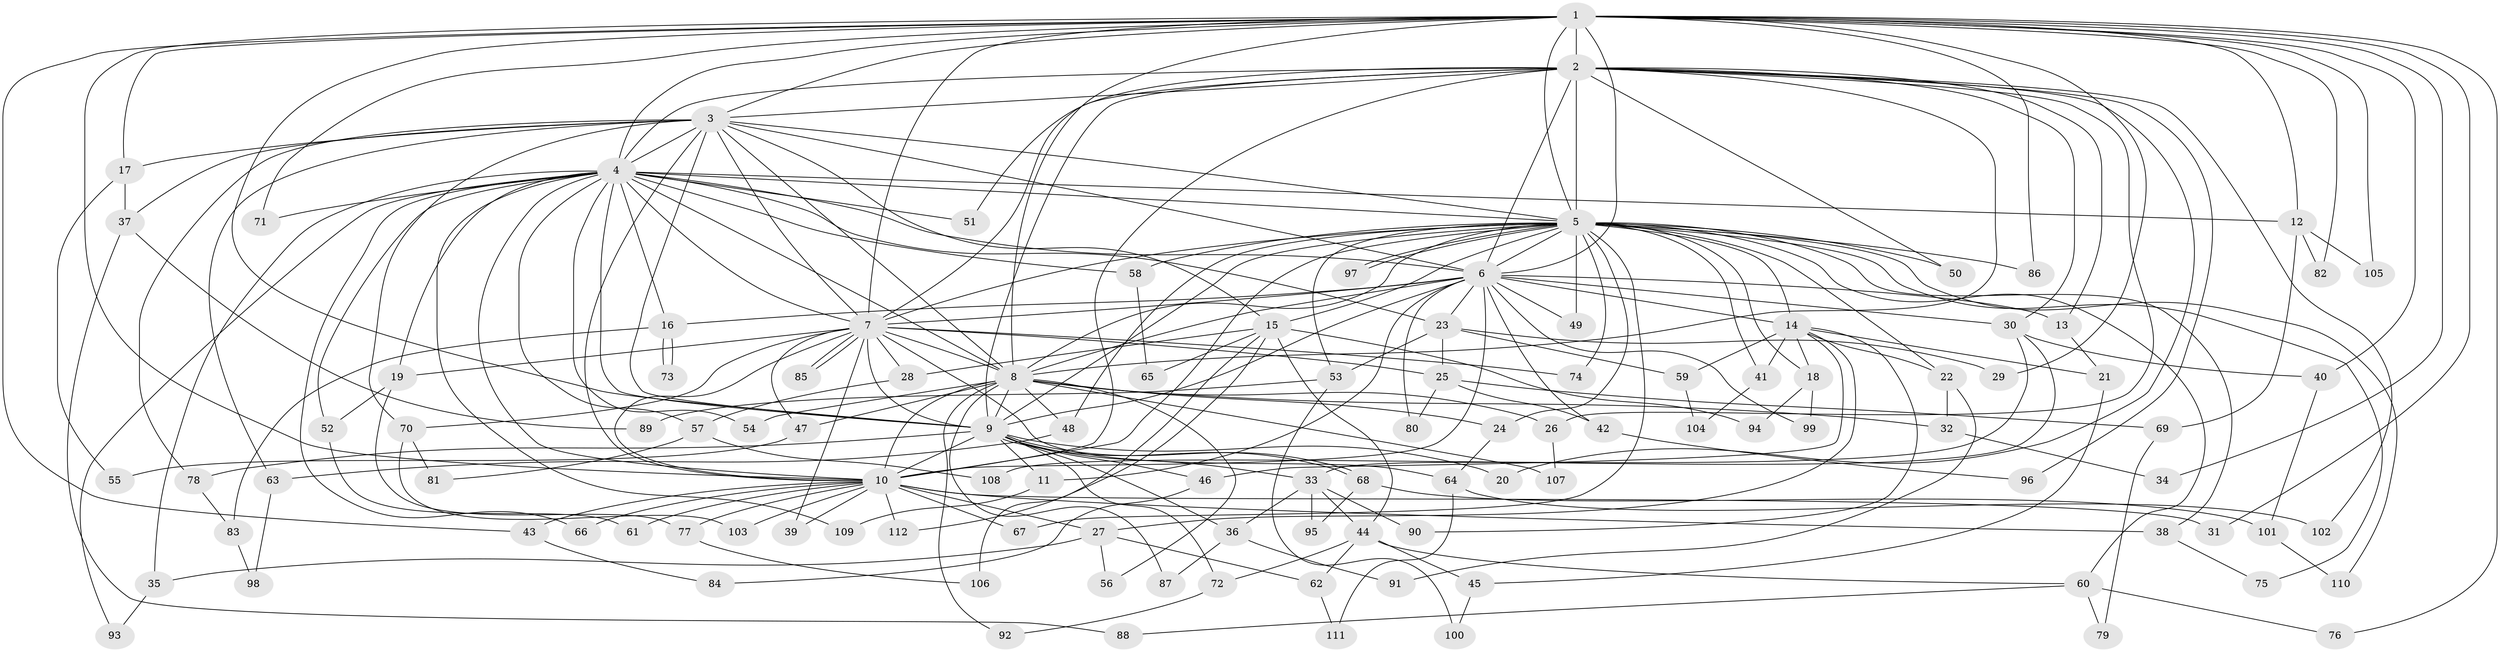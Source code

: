 // Generated by graph-tools (version 1.1) at 2025/14/03/09/25 04:14:14]
// undirected, 112 vertices, 249 edges
graph export_dot {
graph [start="1"]
  node [color=gray90,style=filled];
  1;
  2;
  3;
  4;
  5;
  6;
  7;
  8;
  9;
  10;
  11;
  12;
  13;
  14;
  15;
  16;
  17;
  18;
  19;
  20;
  21;
  22;
  23;
  24;
  25;
  26;
  27;
  28;
  29;
  30;
  31;
  32;
  33;
  34;
  35;
  36;
  37;
  38;
  39;
  40;
  41;
  42;
  43;
  44;
  45;
  46;
  47;
  48;
  49;
  50;
  51;
  52;
  53;
  54;
  55;
  56;
  57;
  58;
  59;
  60;
  61;
  62;
  63;
  64;
  65;
  66;
  67;
  68;
  69;
  70;
  71;
  72;
  73;
  74;
  75;
  76;
  77;
  78;
  79;
  80;
  81;
  82;
  83;
  84;
  85;
  86;
  87;
  88;
  89;
  90;
  91;
  92;
  93;
  94;
  95;
  96;
  97;
  98;
  99;
  100;
  101;
  102;
  103;
  104;
  105;
  106;
  107;
  108;
  109;
  110;
  111;
  112;
  1 -- 2;
  1 -- 3;
  1 -- 4;
  1 -- 5;
  1 -- 6;
  1 -- 7;
  1 -- 8;
  1 -- 9;
  1 -- 10;
  1 -- 12;
  1 -- 17;
  1 -- 29;
  1 -- 31;
  1 -- 34;
  1 -- 40;
  1 -- 43;
  1 -- 71;
  1 -- 76;
  1 -- 82;
  1 -- 86;
  1 -- 105;
  2 -- 3;
  2 -- 4;
  2 -- 5;
  2 -- 6;
  2 -- 7;
  2 -- 8;
  2 -- 9;
  2 -- 10;
  2 -- 13;
  2 -- 20;
  2 -- 26;
  2 -- 30;
  2 -- 50;
  2 -- 51;
  2 -- 96;
  2 -- 102;
  3 -- 4;
  3 -- 5;
  3 -- 6;
  3 -- 7;
  3 -- 8;
  3 -- 9;
  3 -- 10;
  3 -- 15;
  3 -- 17;
  3 -- 37;
  3 -- 63;
  3 -- 70;
  3 -- 78;
  4 -- 5;
  4 -- 6;
  4 -- 7;
  4 -- 8;
  4 -- 9;
  4 -- 10;
  4 -- 12;
  4 -- 16;
  4 -- 19;
  4 -- 23;
  4 -- 35;
  4 -- 51;
  4 -- 52;
  4 -- 54;
  4 -- 57;
  4 -- 58;
  4 -- 66;
  4 -- 71;
  4 -- 93;
  4 -- 109;
  5 -- 6;
  5 -- 7;
  5 -- 8;
  5 -- 9;
  5 -- 10;
  5 -- 14;
  5 -- 15;
  5 -- 18;
  5 -- 22;
  5 -- 24;
  5 -- 38;
  5 -- 41;
  5 -- 48;
  5 -- 49;
  5 -- 50;
  5 -- 53;
  5 -- 58;
  5 -- 60;
  5 -- 67;
  5 -- 74;
  5 -- 75;
  5 -- 86;
  5 -- 97;
  5 -- 97;
  5 -- 110;
  6 -- 7;
  6 -- 8;
  6 -- 9;
  6 -- 10;
  6 -- 11;
  6 -- 13;
  6 -- 14;
  6 -- 16;
  6 -- 23;
  6 -- 30;
  6 -- 42;
  6 -- 49;
  6 -- 80;
  6 -- 99;
  7 -- 8;
  7 -- 9;
  7 -- 10;
  7 -- 19;
  7 -- 25;
  7 -- 28;
  7 -- 39;
  7 -- 47;
  7 -- 64;
  7 -- 70;
  7 -- 74;
  7 -- 85;
  7 -- 85;
  8 -- 9;
  8 -- 10;
  8 -- 24;
  8 -- 26;
  8 -- 32;
  8 -- 47;
  8 -- 48;
  8 -- 54;
  8 -- 56;
  8 -- 87;
  8 -- 92;
  8 -- 107;
  9 -- 10;
  9 -- 11;
  9 -- 20;
  9 -- 33;
  9 -- 36;
  9 -- 46;
  9 -- 68;
  9 -- 68;
  9 -- 72;
  9 -- 78;
  10 -- 27;
  10 -- 31;
  10 -- 38;
  10 -- 39;
  10 -- 43;
  10 -- 61;
  10 -- 66;
  10 -- 67;
  10 -- 77;
  10 -- 103;
  10 -- 112;
  11 -- 109;
  12 -- 69;
  12 -- 82;
  12 -- 105;
  13 -- 21;
  14 -- 18;
  14 -- 21;
  14 -- 22;
  14 -- 27;
  14 -- 41;
  14 -- 46;
  14 -- 59;
  14 -- 90;
  15 -- 28;
  15 -- 44;
  15 -- 65;
  15 -- 94;
  15 -- 106;
  15 -- 112;
  16 -- 73;
  16 -- 73;
  16 -- 83;
  17 -- 37;
  17 -- 55;
  18 -- 94;
  18 -- 99;
  19 -- 52;
  19 -- 77;
  21 -- 45;
  22 -- 32;
  22 -- 91;
  23 -- 25;
  23 -- 29;
  23 -- 53;
  23 -- 59;
  24 -- 64;
  25 -- 42;
  25 -- 69;
  25 -- 80;
  26 -- 107;
  27 -- 35;
  27 -- 56;
  27 -- 62;
  28 -- 57;
  30 -- 33;
  30 -- 40;
  30 -- 108;
  32 -- 34;
  33 -- 36;
  33 -- 44;
  33 -- 90;
  33 -- 95;
  35 -- 93;
  36 -- 87;
  36 -- 91;
  37 -- 88;
  37 -- 89;
  38 -- 75;
  40 -- 101;
  41 -- 104;
  42 -- 96;
  43 -- 84;
  44 -- 45;
  44 -- 60;
  44 -- 62;
  44 -- 72;
  45 -- 100;
  46 -- 84;
  47 -- 55;
  48 -- 63;
  52 -- 61;
  53 -- 89;
  53 -- 100;
  57 -- 81;
  57 -- 108;
  58 -- 65;
  59 -- 104;
  60 -- 76;
  60 -- 79;
  60 -- 88;
  62 -- 111;
  63 -- 98;
  64 -- 102;
  64 -- 111;
  68 -- 95;
  68 -- 101;
  69 -- 79;
  70 -- 81;
  70 -- 103;
  72 -- 92;
  77 -- 106;
  78 -- 83;
  83 -- 98;
  101 -- 110;
}
